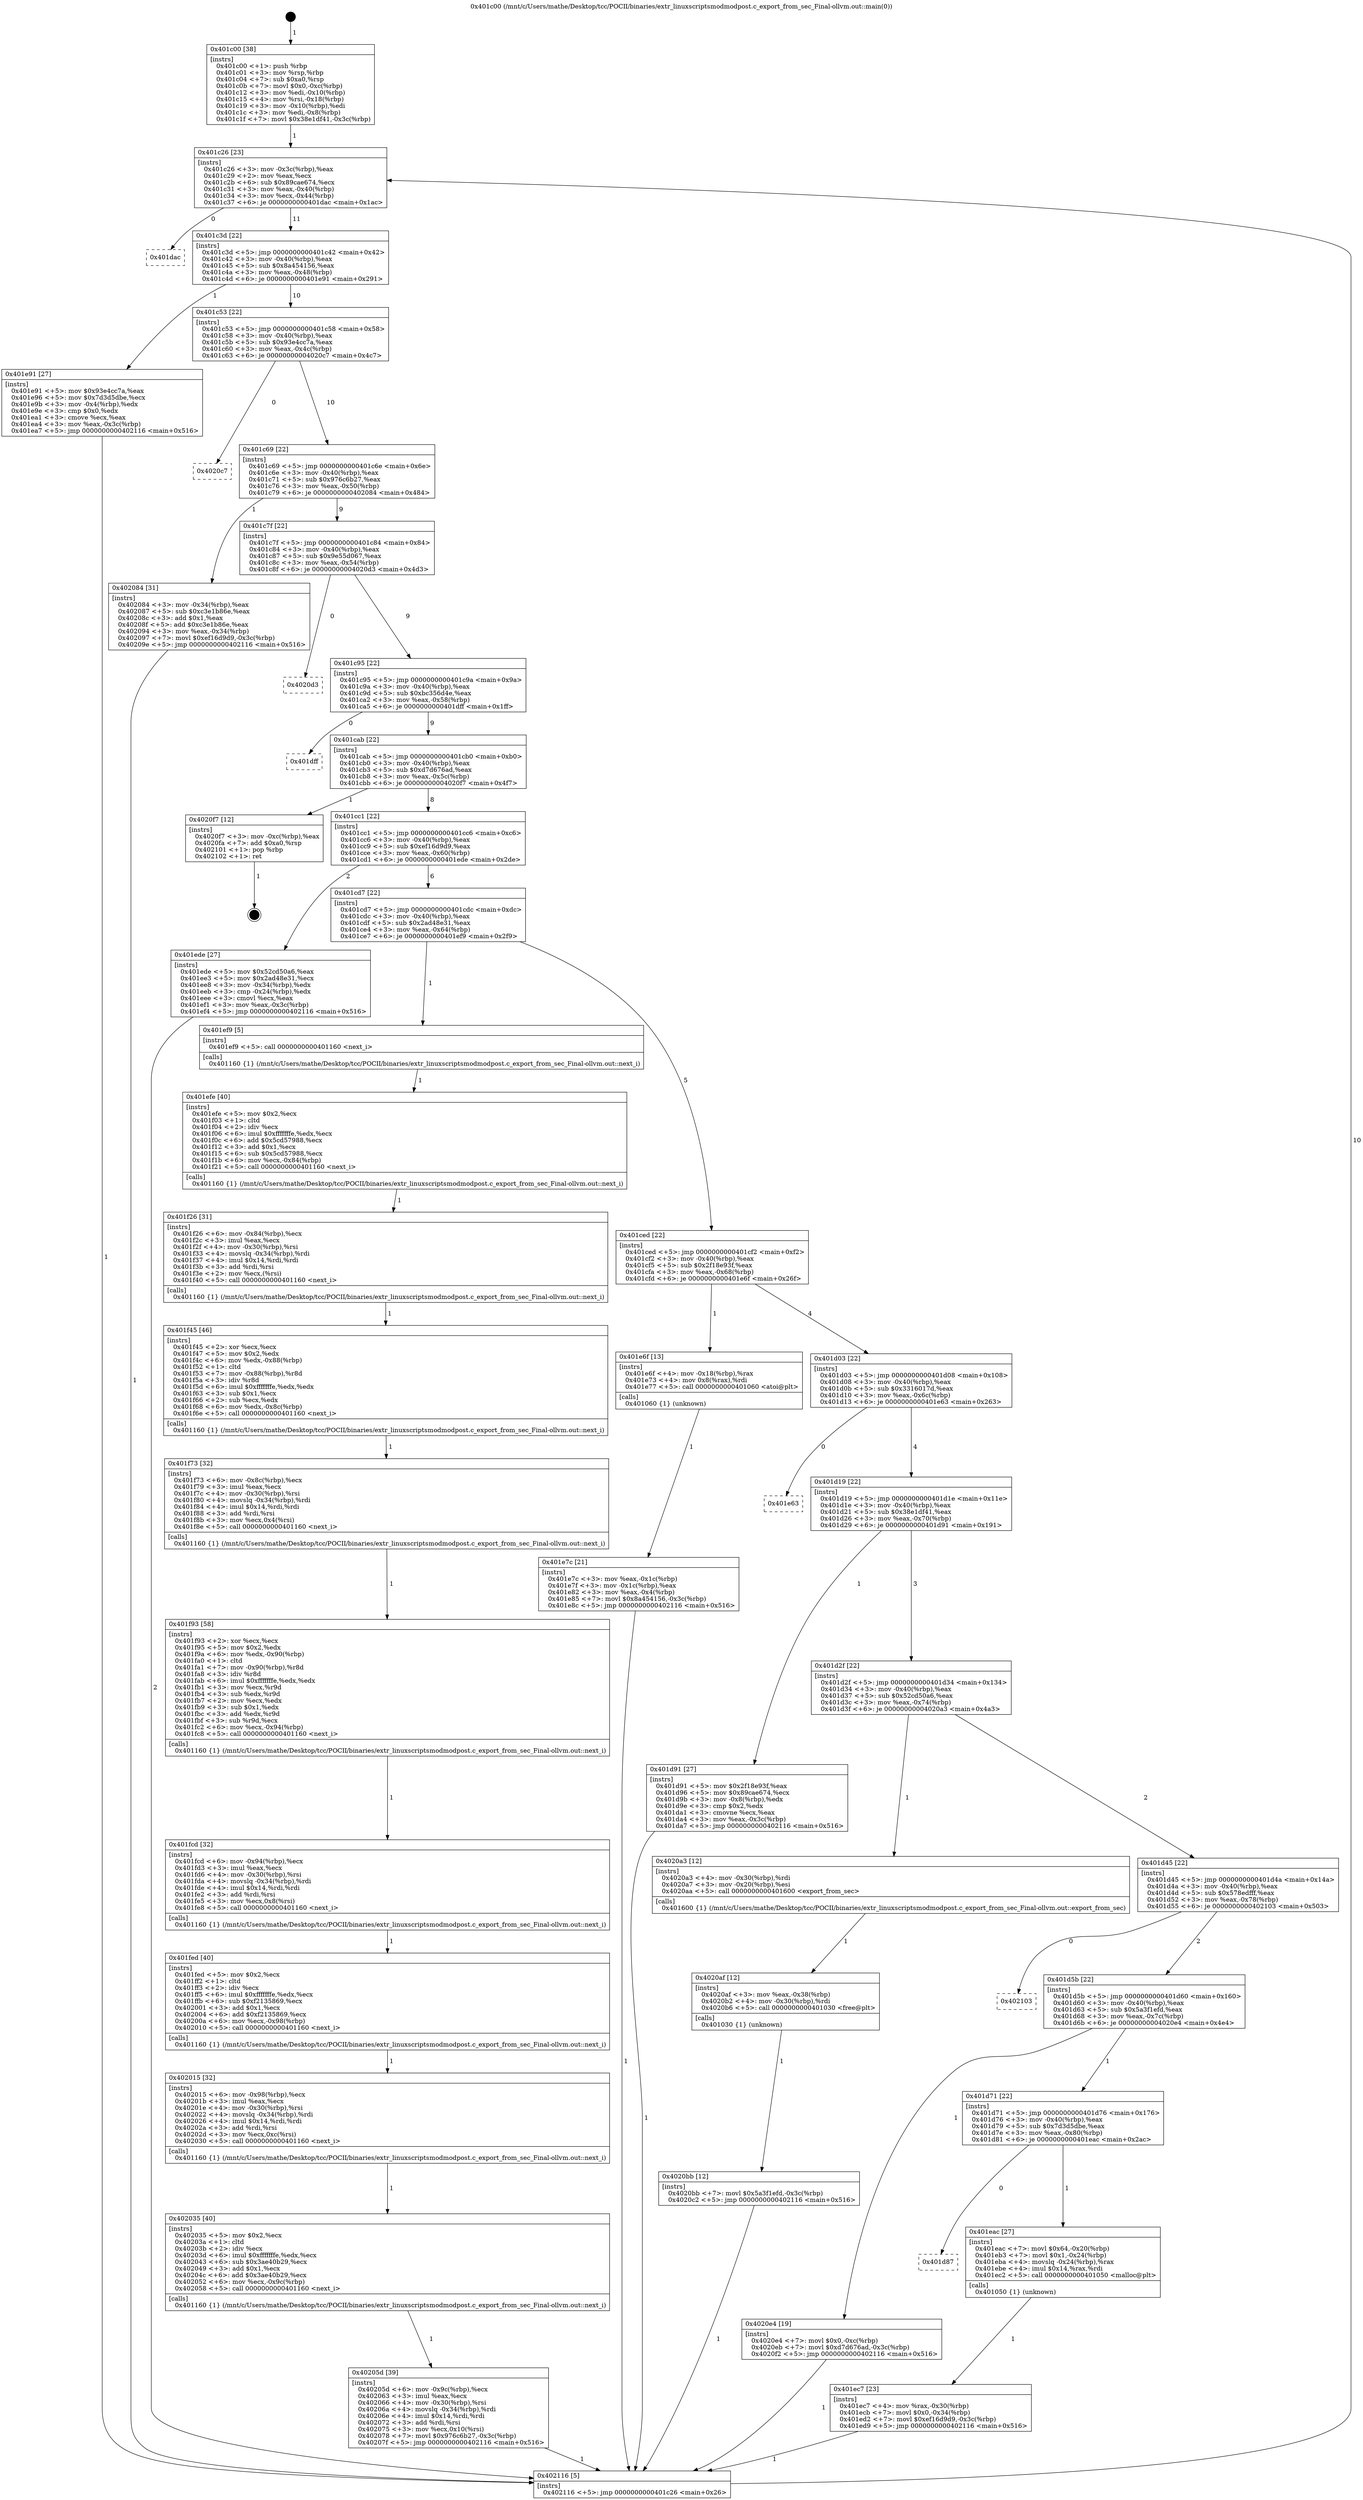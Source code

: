 digraph "0x401c00" {
  label = "0x401c00 (/mnt/c/Users/mathe/Desktop/tcc/POCII/binaries/extr_linuxscriptsmodmodpost.c_export_from_sec_Final-ollvm.out::main(0))"
  labelloc = "t"
  node[shape=record]

  Entry [label="",width=0.3,height=0.3,shape=circle,fillcolor=black,style=filled]
  "0x401c26" [label="{
     0x401c26 [23]\l
     | [instrs]\l
     &nbsp;&nbsp;0x401c26 \<+3\>: mov -0x3c(%rbp),%eax\l
     &nbsp;&nbsp;0x401c29 \<+2\>: mov %eax,%ecx\l
     &nbsp;&nbsp;0x401c2b \<+6\>: sub $0x89cae674,%ecx\l
     &nbsp;&nbsp;0x401c31 \<+3\>: mov %eax,-0x40(%rbp)\l
     &nbsp;&nbsp;0x401c34 \<+3\>: mov %ecx,-0x44(%rbp)\l
     &nbsp;&nbsp;0x401c37 \<+6\>: je 0000000000401dac \<main+0x1ac\>\l
  }"]
  "0x401dac" [label="{
     0x401dac\l
  }", style=dashed]
  "0x401c3d" [label="{
     0x401c3d [22]\l
     | [instrs]\l
     &nbsp;&nbsp;0x401c3d \<+5\>: jmp 0000000000401c42 \<main+0x42\>\l
     &nbsp;&nbsp;0x401c42 \<+3\>: mov -0x40(%rbp),%eax\l
     &nbsp;&nbsp;0x401c45 \<+5\>: sub $0x8a454156,%eax\l
     &nbsp;&nbsp;0x401c4a \<+3\>: mov %eax,-0x48(%rbp)\l
     &nbsp;&nbsp;0x401c4d \<+6\>: je 0000000000401e91 \<main+0x291\>\l
  }"]
  Exit [label="",width=0.3,height=0.3,shape=circle,fillcolor=black,style=filled,peripheries=2]
  "0x401e91" [label="{
     0x401e91 [27]\l
     | [instrs]\l
     &nbsp;&nbsp;0x401e91 \<+5\>: mov $0x93e4cc7a,%eax\l
     &nbsp;&nbsp;0x401e96 \<+5\>: mov $0x7d3d5dbe,%ecx\l
     &nbsp;&nbsp;0x401e9b \<+3\>: mov -0x4(%rbp),%edx\l
     &nbsp;&nbsp;0x401e9e \<+3\>: cmp $0x0,%edx\l
     &nbsp;&nbsp;0x401ea1 \<+3\>: cmove %ecx,%eax\l
     &nbsp;&nbsp;0x401ea4 \<+3\>: mov %eax,-0x3c(%rbp)\l
     &nbsp;&nbsp;0x401ea7 \<+5\>: jmp 0000000000402116 \<main+0x516\>\l
  }"]
  "0x401c53" [label="{
     0x401c53 [22]\l
     | [instrs]\l
     &nbsp;&nbsp;0x401c53 \<+5\>: jmp 0000000000401c58 \<main+0x58\>\l
     &nbsp;&nbsp;0x401c58 \<+3\>: mov -0x40(%rbp),%eax\l
     &nbsp;&nbsp;0x401c5b \<+5\>: sub $0x93e4cc7a,%eax\l
     &nbsp;&nbsp;0x401c60 \<+3\>: mov %eax,-0x4c(%rbp)\l
     &nbsp;&nbsp;0x401c63 \<+6\>: je 00000000004020c7 \<main+0x4c7\>\l
  }"]
  "0x4020bb" [label="{
     0x4020bb [12]\l
     | [instrs]\l
     &nbsp;&nbsp;0x4020bb \<+7\>: movl $0x5a3f1efd,-0x3c(%rbp)\l
     &nbsp;&nbsp;0x4020c2 \<+5\>: jmp 0000000000402116 \<main+0x516\>\l
  }"]
  "0x4020c7" [label="{
     0x4020c7\l
  }", style=dashed]
  "0x401c69" [label="{
     0x401c69 [22]\l
     | [instrs]\l
     &nbsp;&nbsp;0x401c69 \<+5\>: jmp 0000000000401c6e \<main+0x6e\>\l
     &nbsp;&nbsp;0x401c6e \<+3\>: mov -0x40(%rbp),%eax\l
     &nbsp;&nbsp;0x401c71 \<+5\>: sub $0x976c6b27,%eax\l
     &nbsp;&nbsp;0x401c76 \<+3\>: mov %eax,-0x50(%rbp)\l
     &nbsp;&nbsp;0x401c79 \<+6\>: je 0000000000402084 \<main+0x484\>\l
  }"]
  "0x4020af" [label="{
     0x4020af [12]\l
     | [instrs]\l
     &nbsp;&nbsp;0x4020af \<+3\>: mov %eax,-0x38(%rbp)\l
     &nbsp;&nbsp;0x4020b2 \<+4\>: mov -0x30(%rbp),%rdi\l
     &nbsp;&nbsp;0x4020b6 \<+5\>: call 0000000000401030 \<free@plt\>\l
     | [calls]\l
     &nbsp;&nbsp;0x401030 \{1\} (unknown)\l
  }"]
  "0x402084" [label="{
     0x402084 [31]\l
     | [instrs]\l
     &nbsp;&nbsp;0x402084 \<+3\>: mov -0x34(%rbp),%eax\l
     &nbsp;&nbsp;0x402087 \<+5\>: sub $0xc3e1b86e,%eax\l
     &nbsp;&nbsp;0x40208c \<+3\>: add $0x1,%eax\l
     &nbsp;&nbsp;0x40208f \<+5\>: add $0xc3e1b86e,%eax\l
     &nbsp;&nbsp;0x402094 \<+3\>: mov %eax,-0x34(%rbp)\l
     &nbsp;&nbsp;0x402097 \<+7\>: movl $0xef16d9d9,-0x3c(%rbp)\l
     &nbsp;&nbsp;0x40209e \<+5\>: jmp 0000000000402116 \<main+0x516\>\l
  }"]
  "0x401c7f" [label="{
     0x401c7f [22]\l
     | [instrs]\l
     &nbsp;&nbsp;0x401c7f \<+5\>: jmp 0000000000401c84 \<main+0x84\>\l
     &nbsp;&nbsp;0x401c84 \<+3\>: mov -0x40(%rbp),%eax\l
     &nbsp;&nbsp;0x401c87 \<+5\>: sub $0x9e55d067,%eax\l
     &nbsp;&nbsp;0x401c8c \<+3\>: mov %eax,-0x54(%rbp)\l
     &nbsp;&nbsp;0x401c8f \<+6\>: je 00000000004020d3 \<main+0x4d3\>\l
  }"]
  "0x40205d" [label="{
     0x40205d [39]\l
     | [instrs]\l
     &nbsp;&nbsp;0x40205d \<+6\>: mov -0x9c(%rbp),%ecx\l
     &nbsp;&nbsp;0x402063 \<+3\>: imul %eax,%ecx\l
     &nbsp;&nbsp;0x402066 \<+4\>: mov -0x30(%rbp),%rsi\l
     &nbsp;&nbsp;0x40206a \<+4\>: movslq -0x34(%rbp),%rdi\l
     &nbsp;&nbsp;0x40206e \<+4\>: imul $0x14,%rdi,%rdi\l
     &nbsp;&nbsp;0x402072 \<+3\>: add %rdi,%rsi\l
     &nbsp;&nbsp;0x402075 \<+3\>: mov %ecx,0x10(%rsi)\l
     &nbsp;&nbsp;0x402078 \<+7\>: movl $0x976c6b27,-0x3c(%rbp)\l
     &nbsp;&nbsp;0x40207f \<+5\>: jmp 0000000000402116 \<main+0x516\>\l
  }"]
  "0x4020d3" [label="{
     0x4020d3\l
  }", style=dashed]
  "0x401c95" [label="{
     0x401c95 [22]\l
     | [instrs]\l
     &nbsp;&nbsp;0x401c95 \<+5\>: jmp 0000000000401c9a \<main+0x9a\>\l
     &nbsp;&nbsp;0x401c9a \<+3\>: mov -0x40(%rbp),%eax\l
     &nbsp;&nbsp;0x401c9d \<+5\>: sub $0xbc356d4e,%eax\l
     &nbsp;&nbsp;0x401ca2 \<+3\>: mov %eax,-0x58(%rbp)\l
     &nbsp;&nbsp;0x401ca5 \<+6\>: je 0000000000401dff \<main+0x1ff\>\l
  }"]
  "0x402035" [label="{
     0x402035 [40]\l
     | [instrs]\l
     &nbsp;&nbsp;0x402035 \<+5\>: mov $0x2,%ecx\l
     &nbsp;&nbsp;0x40203a \<+1\>: cltd\l
     &nbsp;&nbsp;0x40203b \<+2\>: idiv %ecx\l
     &nbsp;&nbsp;0x40203d \<+6\>: imul $0xfffffffe,%edx,%ecx\l
     &nbsp;&nbsp;0x402043 \<+6\>: sub $0x3ae40b29,%ecx\l
     &nbsp;&nbsp;0x402049 \<+3\>: add $0x1,%ecx\l
     &nbsp;&nbsp;0x40204c \<+6\>: add $0x3ae40b29,%ecx\l
     &nbsp;&nbsp;0x402052 \<+6\>: mov %ecx,-0x9c(%rbp)\l
     &nbsp;&nbsp;0x402058 \<+5\>: call 0000000000401160 \<next_i\>\l
     | [calls]\l
     &nbsp;&nbsp;0x401160 \{1\} (/mnt/c/Users/mathe/Desktop/tcc/POCII/binaries/extr_linuxscriptsmodmodpost.c_export_from_sec_Final-ollvm.out::next_i)\l
  }"]
  "0x401dff" [label="{
     0x401dff\l
  }", style=dashed]
  "0x401cab" [label="{
     0x401cab [22]\l
     | [instrs]\l
     &nbsp;&nbsp;0x401cab \<+5\>: jmp 0000000000401cb0 \<main+0xb0\>\l
     &nbsp;&nbsp;0x401cb0 \<+3\>: mov -0x40(%rbp),%eax\l
     &nbsp;&nbsp;0x401cb3 \<+5\>: sub $0xd7d676ad,%eax\l
     &nbsp;&nbsp;0x401cb8 \<+3\>: mov %eax,-0x5c(%rbp)\l
     &nbsp;&nbsp;0x401cbb \<+6\>: je 00000000004020f7 \<main+0x4f7\>\l
  }"]
  "0x402015" [label="{
     0x402015 [32]\l
     | [instrs]\l
     &nbsp;&nbsp;0x402015 \<+6\>: mov -0x98(%rbp),%ecx\l
     &nbsp;&nbsp;0x40201b \<+3\>: imul %eax,%ecx\l
     &nbsp;&nbsp;0x40201e \<+4\>: mov -0x30(%rbp),%rsi\l
     &nbsp;&nbsp;0x402022 \<+4\>: movslq -0x34(%rbp),%rdi\l
     &nbsp;&nbsp;0x402026 \<+4\>: imul $0x14,%rdi,%rdi\l
     &nbsp;&nbsp;0x40202a \<+3\>: add %rdi,%rsi\l
     &nbsp;&nbsp;0x40202d \<+3\>: mov %ecx,0xc(%rsi)\l
     &nbsp;&nbsp;0x402030 \<+5\>: call 0000000000401160 \<next_i\>\l
     | [calls]\l
     &nbsp;&nbsp;0x401160 \{1\} (/mnt/c/Users/mathe/Desktop/tcc/POCII/binaries/extr_linuxscriptsmodmodpost.c_export_from_sec_Final-ollvm.out::next_i)\l
  }"]
  "0x4020f7" [label="{
     0x4020f7 [12]\l
     | [instrs]\l
     &nbsp;&nbsp;0x4020f7 \<+3\>: mov -0xc(%rbp),%eax\l
     &nbsp;&nbsp;0x4020fa \<+7\>: add $0xa0,%rsp\l
     &nbsp;&nbsp;0x402101 \<+1\>: pop %rbp\l
     &nbsp;&nbsp;0x402102 \<+1\>: ret\l
  }"]
  "0x401cc1" [label="{
     0x401cc1 [22]\l
     | [instrs]\l
     &nbsp;&nbsp;0x401cc1 \<+5\>: jmp 0000000000401cc6 \<main+0xc6\>\l
     &nbsp;&nbsp;0x401cc6 \<+3\>: mov -0x40(%rbp),%eax\l
     &nbsp;&nbsp;0x401cc9 \<+5\>: sub $0xef16d9d9,%eax\l
     &nbsp;&nbsp;0x401cce \<+3\>: mov %eax,-0x60(%rbp)\l
     &nbsp;&nbsp;0x401cd1 \<+6\>: je 0000000000401ede \<main+0x2de\>\l
  }"]
  "0x401fed" [label="{
     0x401fed [40]\l
     | [instrs]\l
     &nbsp;&nbsp;0x401fed \<+5\>: mov $0x2,%ecx\l
     &nbsp;&nbsp;0x401ff2 \<+1\>: cltd\l
     &nbsp;&nbsp;0x401ff3 \<+2\>: idiv %ecx\l
     &nbsp;&nbsp;0x401ff5 \<+6\>: imul $0xfffffffe,%edx,%ecx\l
     &nbsp;&nbsp;0x401ffb \<+6\>: sub $0xf2135869,%ecx\l
     &nbsp;&nbsp;0x402001 \<+3\>: add $0x1,%ecx\l
     &nbsp;&nbsp;0x402004 \<+6\>: add $0xf2135869,%ecx\l
     &nbsp;&nbsp;0x40200a \<+6\>: mov %ecx,-0x98(%rbp)\l
     &nbsp;&nbsp;0x402010 \<+5\>: call 0000000000401160 \<next_i\>\l
     | [calls]\l
     &nbsp;&nbsp;0x401160 \{1\} (/mnt/c/Users/mathe/Desktop/tcc/POCII/binaries/extr_linuxscriptsmodmodpost.c_export_from_sec_Final-ollvm.out::next_i)\l
  }"]
  "0x401ede" [label="{
     0x401ede [27]\l
     | [instrs]\l
     &nbsp;&nbsp;0x401ede \<+5\>: mov $0x52cd50a6,%eax\l
     &nbsp;&nbsp;0x401ee3 \<+5\>: mov $0x2ad48e31,%ecx\l
     &nbsp;&nbsp;0x401ee8 \<+3\>: mov -0x34(%rbp),%edx\l
     &nbsp;&nbsp;0x401eeb \<+3\>: cmp -0x24(%rbp),%edx\l
     &nbsp;&nbsp;0x401eee \<+3\>: cmovl %ecx,%eax\l
     &nbsp;&nbsp;0x401ef1 \<+3\>: mov %eax,-0x3c(%rbp)\l
     &nbsp;&nbsp;0x401ef4 \<+5\>: jmp 0000000000402116 \<main+0x516\>\l
  }"]
  "0x401cd7" [label="{
     0x401cd7 [22]\l
     | [instrs]\l
     &nbsp;&nbsp;0x401cd7 \<+5\>: jmp 0000000000401cdc \<main+0xdc\>\l
     &nbsp;&nbsp;0x401cdc \<+3\>: mov -0x40(%rbp),%eax\l
     &nbsp;&nbsp;0x401cdf \<+5\>: sub $0x2ad48e31,%eax\l
     &nbsp;&nbsp;0x401ce4 \<+3\>: mov %eax,-0x64(%rbp)\l
     &nbsp;&nbsp;0x401ce7 \<+6\>: je 0000000000401ef9 \<main+0x2f9\>\l
  }"]
  "0x401fcd" [label="{
     0x401fcd [32]\l
     | [instrs]\l
     &nbsp;&nbsp;0x401fcd \<+6\>: mov -0x94(%rbp),%ecx\l
     &nbsp;&nbsp;0x401fd3 \<+3\>: imul %eax,%ecx\l
     &nbsp;&nbsp;0x401fd6 \<+4\>: mov -0x30(%rbp),%rsi\l
     &nbsp;&nbsp;0x401fda \<+4\>: movslq -0x34(%rbp),%rdi\l
     &nbsp;&nbsp;0x401fde \<+4\>: imul $0x14,%rdi,%rdi\l
     &nbsp;&nbsp;0x401fe2 \<+3\>: add %rdi,%rsi\l
     &nbsp;&nbsp;0x401fe5 \<+3\>: mov %ecx,0x8(%rsi)\l
     &nbsp;&nbsp;0x401fe8 \<+5\>: call 0000000000401160 \<next_i\>\l
     | [calls]\l
     &nbsp;&nbsp;0x401160 \{1\} (/mnt/c/Users/mathe/Desktop/tcc/POCII/binaries/extr_linuxscriptsmodmodpost.c_export_from_sec_Final-ollvm.out::next_i)\l
  }"]
  "0x401ef9" [label="{
     0x401ef9 [5]\l
     | [instrs]\l
     &nbsp;&nbsp;0x401ef9 \<+5\>: call 0000000000401160 \<next_i\>\l
     | [calls]\l
     &nbsp;&nbsp;0x401160 \{1\} (/mnt/c/Users/mathe/Desktop/tcc/POCII/binaries/extr_linuxscriptsmodmodpost.c_export_from_sec_Final-ollvm.out::next_i)\l
  }"]
  "0x401ced" [label="{
     0x401ced [22]\l
     | [instrs]\l
     &nbsp;&nbsp;0x401ced \<+5\>: jmp 0000000000401cf2 \<main+0xf2\>\l
     &nbsp;&nbsp;0x401cf2 \<+3\>: mov -0x40(%rbp),%eax\l
     &nbsp;&nbsp;0x401cf5 \<+5\>: sub $0x2f18e93f,%eax\l
     &nbsp;&nbsp;0x401cfa \<+3\>: mov %eax,-0x68(%rbp)\l
     &nbsp;&nbsp;0x401cfd \<+6\>: je 0000000000401e6f \<main+0x26f\>\l
  }"]
  "0x401f93" [label="{
     0x401f93 [58]\l
     | [instrs]\l
     &nbsp;&nbsp;0x401f93 \<+2\>: xor %ecx,%ecx\l
     &nbsp;&nbsp;0x401f95 \<+5\>: mov $0x2,%edx\l
     &nbsp;&nbsp;0x401f9a \<+6\>: mov %edx,-0x90(%rbp)\l
     &nbsp;&nbsp;0x401fa0 \<+1\>: cltd\l
     &nbsp;&nbsp;0x401fa1 \<+7\>: mov -0x90(%rbp),%r8d\l
     &nbsp;&nbsp;0x401fa8 \<+3\>: idiv %r8d\l
     &nbsp;&nbsp;0x401fab \<+6\>: imul $0xfffffffe,%edx,%edx\l
     &nbsp;&nbsp;0x401fb1 \<+3\>: mov %ecx,%r9d\l
     &nbsp;&nbsp;0x401fb4 \<+3\>: sub %edx,%r9d\l
     &nbsp;&nbsp;0x401fb7 \<+2\>: mov %ecx,%edx\l
     &nbsp;&nbsp;0x401fb9 \<+3\>: sub $0x1,%edx\l
     &nbsp;&nbsp;0x401fbc \<+3\>: add %edx,%r9d\l
     &nbsp;&nbsp;0x401fbf \<+3\>: sub %r9d,%ecx\l
     &nbsp;&nbsp;0x401fc2 \<+6\>: mov %ecx,-0x94(%rbp)\l
     &nbsp;&nbsp;0x401fc8 \<+5\>: call 0000000000401160 \<next_i\>\l
     | [calls]\l
     &nbsp;&nbsp;0x401160 \{1\} (/mnt/c/Users/mathe/Desktop/tcc/POCII/binaries/extr_linuxscriptsmodmodpost.c_export_from_sec_Final-ollvm.out::next_i)\l
  }"]
  "0x401e6f" [label="{
     0x401e6f [13]\l
     | [instrs]\l
     &nbsp;&nbsp;0x401e6f \<+4\>: mov -0x18(%rbp),%rax\l
     &nbsp;&nbsp;0x401e73 \<+4\>: mov 0x8(%rax),%rdi\l
     &nbsp;&nbsp;0x401e77 \<+5\>: call 0000000000401060 \<atoi@plt\>\l
     | [calls]\l
     &nbsp;&nbsp;0x401060 \{1\} (unknown)\l
  }"]
  "0x401d03" [label="{
     0x401d03 [22]\l
     | [instrs]\l
     &nbsp;&nbsp;0x401d03 \<+5\>: jmp 0000000000401d08 \<main+0x108\>\l
     &nbsp;&nbsp;0x401d08 \<+3\>: mov -0x40(%rbp),%eax\l
     &nbsp;&nbsp;0x401d0b \<+5\>: sub $0x3316017d,%eax\l
     &nbsp;&nbsp;0x401d10 \<+3\>: mov %eax,-0x6c(%rbp)\l
     &nbsp;&nbsp;0x401d13 \<+6\>: je 0000000000401e63 \<main+0x263\>\l
  }"]
  "0x401f73" [label="{
     0x401f73 [32]\l
     | [instrs]\l
     &nbsp;&nbsp;0x401f73 \<+6\>: mov -0x8c(%rbp),%ecx\l
     &nbsp;&nbsp;0x401f79 \<+3\>: imul %eax,%ecx\l
     &nbsp;&nbsp;0x401f7c \<+4\>: mov -0x30(%rbp),%rsi\l
     &nbsp;&nbsp;0x401f80 \<+4\>: movslq -0x34(%rbp),%rdi\l
     &nbsp;&nbsp;0x401f84 \<+4\>: imul $0x14,%rdi,%rdi\l
     &nbsp;&nbsp;0x401f88 \<+3\>: add %rdi,%rsi\l
     &nbsp;&nbsp;0x401f8b \<+3\>: mov %ecx,0x4(%rsi)\l
     &nbsp;&nbsp;0x401f8e \<+5\>: call 0000000000401160 \<next_i\>\l
     | [calls]\l
     &nbsp;&nbsp;0x401160 \{1\} (/mnt/c/Users/mathe/Desktop/tcc/POCII/binaries/extr_linuxscriptsmodmodpost.c_export_from_sec_Final-ollvm.out::next_i)\l
  }"]
  "0x401e63" [label="{
     0x401e63\l
  }", style=dashed]
  "0x401d19" [label="{
     0x401d19 [22]\l
     | [instrs]\l
     &nbsp;&nbsp;0x401d19 \<+5\>: jmp 0000000000401d1e \<main+0x11e\>\l
     &nbsp;&nbsp;0x401d1e \<+3\>: mov -0x40(%rbp),%eax\l
     &nbsp;&nbsp;0x401d21 \<+5\>: sub $0x38e1df41,%eax\l
     &nbsp;&nbsp;0x401d26 \<+3\>: mov %eax,-0x70(%rbp)\l
     &nbsp;&nbsp;0x401d29 \<+6\>: je 0000000000401d91 \<main+0x191\>\l
  }"]
  "0x401f45" [label="{
     0x401f45 [46]\l
     | [instrs]\l
     &nbsp;&nbsp;0x401f45 \<+2\>: xor %ecx,%ecx\l
     &nbsp;&nbsp;0x401f47 \<+5\>: mov $0x2,%edx\l
     &nbsp;&nbsp;0x401f4c \<+6\>: mov %edx,-0x88(%rbp)\l
     &nbsp;&nbsp;0x401f52 \<+1\>: cltd\l
     &nbsp;&nbsp;0x401f53 \<+7\>: mov -0x88(%rbp),%r8d\l
     &nbsp;&nbsp;0x401f5a \<+3\>: idiv %r8d\l
     &nbsp;&nbsp;0x401f5d \<+6\>: imul $0xfffffffe,%edx,%edx\l
     &nbsp;&nbsp;0x401f63 \<+3\>: sub $0x1,%ecx\l
     &nbsp;&nbsp;0x401f66 \<+2\>: sub %ecx,%edx\l
     &nbsp;&nbsp;0x401f68 \<+6\>: mov %edx,-0x8c(%rbp)\l
     &nbsp;&nbsp;0x401f6e \<+5\>: call 0000000000401160 \<next_i\>\l
     | [calls]\l
     &nbsp;&nbsp;0x401160 \{1\} (/mnt/c/Users/mathe/Desktop/tcc/POCII/binaries/extr_linuxscriptsmodmodpost.c_export_from_sec_Final-ollvm.out::next_i)\l
  }"]
  "0x401d91" [label="{
     0x401d91 [27]\l
     | [instrs]\l
     &nbsp;&nbsp;0x401d91 \<+5\>: mov $0x2f18e93f,%eax\l
     &nbsp;&nbsp;0x401d96 \<+5\>: mov $0x89cae674,%ecx\l
     &nbsp;&nbsp;0x401d9b \<+3\>: mov -0x8(%rbp),%edx\l
     &nbsp;&nbsp;0x401d9e \<+3\>: cmp $0x2,%edx\l
     &nbsp;&nbsp;0x401da1 \<+3\>: cmovne %ecx,%eax\l
     &nbsp;&nbsp;0x401da4 \<+3\>: mov %eax,-0x3c(%rbp)\l
     &nbsp;&nbsp;0x401da7 \<+5\>: jmp 0000000000402116 \<main+0x516\>\l
  }"]
  "0x401d2f" [label="{
     0x401d2f [22]\l
     | [instrs]\l
     &nbsp;&nbsp;0x401d2f \<+5\>: jmp 0000000000401d34 \<main+0x134\>\l
     &nbsp;&nbsp;0x401d34 \<+3\>: mov -0x40(%rbp),%eax\l
     &nbsp;&nbsp;0x401d37 \<+5\>: sub $0x52cd50a6,%eax\l
     &nbsp;&nbsp;0x401d3c \<+3\>: mov %eax,-0x74(%rbp)\l
     &nbsp;&nbsp;0x401d3f \<+6\>: je 00000000004020a3 \<main+0x4a3\>\l
  }"]
  "0x402116" [label="{
     0x402116 [5]\l
     | [instrs]\l
     &nbsp;&nbsp;0x402116 \<+5\>: jmp 0000000000401c26 \<main+0x26\>\l
  }"]
  "0x401c00" [label="{
     0x401c00 [38]\l
     | [instrs]\l
     &nbsp;&nbsp;0x401c00 \<+1\>: push %rbp\l
     &nbsp;&nbsp;0x401c01 \<+3\>: mov %rsp,%rbp\l
     &nbsp;&nbsp;0x401c04 \<+7\>: sub $0xa0,%rsp\l
     &nbsp;&nbsp;0x401c0b \<+7\>: movl $0x0,-0xc(%rbp)\l
     &nbsp;&nbsp;0x401c12 \<+3\>: mov %edi,-0x10(%rbp)\l
     &nbsp;&nbsp;0x401c15 \<+4\>: mov %rsi,-0x18(%rbp)\l
     &nbsp;&nbsp;0x401c19 \<+3\>: mov -0x10(%rbp),%edi\l
     &nbsp;&nbsp;0x401c1c \<+3\>: mov %edi,-0x8(%rbp)\l
     &nbsp;&nbsp;0x401c1f \<+7\>: movl $0x38e1df41,-0x3c(%rbp)\l
  }"]
  "0x401e7c" [label="{
     0x401e7c [21]\l
     | [instrs]\l
     &nbsp;&nbsp;0x401e7c \<+3\>: mov %eax,-0x1c(%rbp)\l
     &nbsp;&nbsp;0x401e7f \<+3\>: mov -0x1c(%rbp),%eax\l
     &nbsp;&nbsp;0x401e82 \<+3\>: mov %eax,-0x4(%rbp)\l
     &nbsp;&nbsp;0x401e85 \<+7\>: movl $0x8a454156,-0x3c(%rbp)\l
     &nbsp;&nbsp;0x401e8c \<+5\>: jmp 0000000000402116 \<main+0x516\>\l
  }"]
  "0x401f26" [label="{
     0x401f26 [31]\l
     | [instrs]\l
     &nbsp;&nbsp;0x401f26 \<+6\>: mov -0x84(%rbp),%ecx\l
     &nbsp;&nbsp;0x401f2c \<+3\>: imul %eax,%ecx\l
     &nbsp;&nbsp;0x401f2f \<+4\>: mov -0x30(%rbp),%rsi\l
     &nbsp;&nbsp;0x401f33 \<+4\>: movslq -0x34(%rbp),%rdi\l
     &nbsp;&nbsp;0x401f37 \<+4\>: imul $0x14,%rdi,%rdi\l
     &nbsp;&nbsp;0x401f3b \<+3\>: add %rdi,%rsi\l
     &nbsp;&nbsp;0x401f3e \<+2\>: mov %ecx,(%rsi)\l
     &nbsp;&nbsp;0x401f40 \<+5\>: call 0000000000401160 \<next_i\>\l
     | [calls]\l
     &nbsp;&nbsp;0x401160 \{1\} (/mnt/c/Users/mathe/Desktop/tcc/POCII/binaries/extr_linuxscriptsmodmodpost.c_export_from_sec_Final-ollvm.out::next_i)\l
  }"]
  "0x4020a3" [label="{
     0x4020a3 [12]\l
     | [instrs]\l
     &nbsp;&nbsp;0x4020a3 \<+4\>: mov -0x30(%rbp),%rdi\l
     &nbsp;&nbsp;0x4020a7 \<+3\>: mov -0x20(%rbp),%esi\l
     &nbsp;&nbsp;0x4020aa \<+5\>: call 0000000000401600 \<export_from_sec\>\l
     | [calls]\l
     &nbsp;&nbsp;0x401600 \{1\} (/mnt/c/Users/mathe/Desktop/tcc/POCII/binaries/extr_linuxscriptsmodmodpost.c_export_from_sec_Final-ollvm.out::export_from_sec)\l
  }"]
  "0x401d45" [label="{
     0x401d45 [22]\l
     | [instrs]\l
     &nbsp;&nbsp;0x401d45 \<+5\>: jmp 0000000000401d4a \<main+0x14a\>\l
     &nbsp;&nbsp;0x401d4a \<+3\>: mov -0x40(%rbp),%eax\l
     &nbsp;&nbsp;0x401d4d \<+5\>: sub $0x578edfff,%eax\l
     &nbsp;&nbsp;0x401d52 \<+3\>: mov %eax,-0x78(%rbp)\l
     &nbsp;&nbsp;0x401d55 \<+6\>: je 0000000000402103 \<main+0x503\>\l
  }"]
  "0x401efe" [label="{
     0x401efe [40]\l
     | [instrs]\l
     &nbsp;&nbsp;0x401efe \<+5\>: mov $0x2,%ecx\l
     &nbsp;&nbsp;0x401f03 \<+1\>: cltd\l
     &nbsp;&nbsp;0x401f04 \<+2\>: idiv %ecx\l
     &nbsp;&nbsp;0x401f06 \<+6\>: imul $0xfffffffe,%edx,%ecx\l
     &nbsp;&nbsp;0x401f0c \<+6\>: add $0x5cd57988,%ecx\l
     &nbsp;&nbsp;0x401f12 \<+3\>: add $0x1,%ecx\l
     &nbsp;&nbsp;0x401f15 \<+6\>: sub $0x5cd57988,%ecx\l
     &nbsp;&nbsp;0x401f1b \<+6\>: mov %ecx,-0x84(%rbp)\l
     &nbsp;&nbsp;0x401f21 \<+5\>: call 0000000000401160 \<next_i\>\l
     | [calls]\l
     &nbsp;&nbsp;0x401160 \{1\} (/mnt/c/Users/mathe/Desktop/tcc/POCII/binaries/extr_linuxscriptsmodmodpost.c_export_from_sec_Final-ollvm.out::next_i)\l
  }"]
  "0x402103" [label="{
     0x402103\l
  }", style=dashed]
  "0x401d5b" [label="{
     0x401d5b [22]\l
     | [instrs]\l
     &nbsp;&nbsp;0x401d5b \<+5\>: jmp 0000000000401d60 \<main+0x160\>\l
     &nbsp;&nbsp;0x401d60 \<+3\>: mov -0x40(%rbp),%eax\l
     &nbsp;&nbsp;0x401d63 \<+5\>: sub $0x5a3f1efd,%eax\l
     &nbsp;&nbsp;0x401d68 \<+3\>: mov %eax,-0x7c(%rbp)\l
     &nbsp;&nbsp;0x401d6b \<+6\>: je 00000000004020e4 \<main+0x4e4\>\l
  }"]
  "0x401ec7" [label="{
     0x401ec7 [23]\l
     | [instrs]\l
     &nbsp;&nbsp;0x401ec7 \<+4\>: mov %rax,-0x30(%rbp)\l
     &nbsp;&nbsp;0x401ecb \<+7\>: movl $0x0,-0x34(%rbp)\l
     &nbsp;&nbsp;0x401ed2 \<+7\>: movl $0xef16d9d9,-0x3c(%rbp)\l
     &nbsp;&nbsp;0x401ed9 \<+5\>: jmp 0000000000402116 \<main+0x516\>\l
  }"]
  "0x4020e4" [label="{
     0x4020e4 [19]\l
     | [instrs]\l
     &nbsp;&nbsp;0x4020e4 \<+7\>: movl $0x0,-0xc(%rbp)\l
     &nbsp;&nbsp;0x4020eb \<+7\>: movl $0xd7d676ad,-0x3c(%rbp)\l
     &nbsp;&nbsp;0x4020f2 \<+5\>: jmp 0000000000402116 \<main+0x516\>\l
  }"]
  "0x401d71" [label="{
     0x401d71 [22]\l
     | [instrs]\l
     &nbsp;&nbsp;0x401d71 \<+5\>: jmp 0000000000401d76 \<main+0x176\>\l
     &nbsp;&nbsp;0x401d76 \<+3\>: mov -0x40(%rbp),%eax\l
     &nbsp;&nbsp;0x401d79 \<+5\>: sub $0x7d3d5dbe,%eax\l
     &nbsp;&nbsp;0x401d7e \<+3\>: mov %eax,-0x80(%rbp)\l
     &nbsp;&nbsp;0x401d81 \<+6\>: je 0000000000401eac \<main+0x2ac\>\l
  }"]
  "0x401d87" [label="{
     0x401d87\l
  }", style=dashed]
  "0x401eac" [label="{
     0x401eac [27]\l
     | [instrs]\l
     &nbsp;&nbsp;0x401eac \<+7\>: movl $0x64,-0x20(%rbp)\l
     &nbsp;&nbsp;0x401eb3 \<+7\>: movl $0x1,-0x24(%rbp)\l
     &nbsp;&nbsp;0x401eba \<+4\>: movslq -0x24(%rbp),%rax\l
     &nbsp;&nbsp;0x401ebe \<+4\>: imul $0x14,%rax,%rdi\l
     &nbsp;&nbsp;0x401ec2 \<+5\>: call 0000000000401050 \<malloc@plt\>\l
     | [calls]\l
     &nbsp;&nbsp;0x401050 \{1\} (unknown)\l
  }"]
  Entry -> "0x401c00" [label=" 1"]
  "0x401c26" -> "0x401dac" [label=" 0"]
  "0x401c26" -> "0x401c3d" [label=" 11"]
  "0x4020f7" -> Exit [label=" 1"]
  "0x401c3d" -> "0x401e91" [label=" 1"]
  "0x401c3d" -> "0x401c53" [label=" 10"]
  "0x4020e4" -> "0x402116" [label=" 1"]
  "0x401c53" -> "0x4020c7" [label=" 0"]
  "0x401c53" -> "0x401c69" [label=" 10"]
  "0x4020bb" -> "0x402116" [label=" 1"]
  "0x401c69" -> "0x402084" [label=" 1"]
  "0x401c69" -> "0x401c7f" [label=" 9"]
  "0x4020af" -> "0x4020bb" [label=" 1"]
  "0x401c7f" -> "0x4020d3" [label=" 0"]
  "0x401c7f" -> "0x401c95" [label=" 9"]
  "0x4020a3" -> "0x4020af" [label=" 1"]
  "0x401c95" -> "0x401dff" [label=" 0"]
  "0x401c95" -> "0x401cab" [label=" 9"]
  "0x402084" -> "0x402116" [label=" 1"]
  "0x401cab" -> "0x4020f7" [label=" 1"]
  "0x401cab" -> "0x401cc1" [label=" 8"]
  "0x40205d" -> "0x402116" [label=" 1"]
  "0x401cc1" -> "0x401ede" [label=" 2"]
  "0x401cc1" -> "0x401cd7" [label=" 6"]
  "0x402035" -> "0x40205d" [label=" 1"]
  "0x401cd7" -> "0x401ef9" [label=" 1"]
  "0x401cd7" -> "0x401ced" [label=" 5"]
  "0x402015" -> "0x402035" [label=" 1"]
  "0x401ced" -> "0x401e6f" [label=" 1"]
  "0x401ced" -> "0x401d03" [label=" 4"]
  "0x401fed" -> "0x402015" [label=" 1"]
  "0x401d03" -> "0x401e63" [label=" 0"]
  "0x401d03" -> "0x401d19" [label=" 4"]
  "0x401fcd" -> "0x401fed" [label=" 1"]
  "0x401d19" -> "0x401d91" [label=" 1"]
  "0x401d19" -> "0x401d2f" [label=" 3"]
  "0x401d91" -> "0x402116" [label=" 1"]
  "0x401c00" -> "0x401c26" [label=" 1"]
  "0x402116" -> "0x401c26" [label=" 10"]
  "0x401e6f" -> "0x401e7c" [label=" 1"]
  "0x401e7c" -> "0x402116" [label=" 1"]
  "0x401e91" -> "0x402116" [label=" 1"]
  "0x401f93" -> "0x401fcd" [label=" 1"]
  "0x401d2f" -> "0x4020a3" [label=" 1"]
  "0x401d2f" -> "0x401d45" [label=" 2"]
  "0x401f73" -> "0x401f93" [label=" 1"]
  "0x401d45" -> "0x402103" [label=" 0"]
  "0x401d45" -> "0x401d5b" [label=" 2"]
  "0x401f45" -> "0x401f73" [label=" 1"]
  "0x401d5b" -> "0x4020e4" [label=" 1"]
  "0x401d5b" -> "0x401d71" [label=" 1"]
  "0x401f26" -> "0x401f45" [label=" 1"]
  "0x401d71" -> "0x401eac" [label=" 1"]
  "0x401d71" -> "0x401d87" [label=" 0"]
  "0x401eac" -> "0x401ec7" [label=" 1"]
  "0x401ec7" -> "0x402116" [label=" 1"]
  "0x401ede" -> "0x402116" [label=" 2"]
  "0x401ef9" -> "0x401efe" [label=" 1"]
  "0x401efe" -> "0x401f26" [label=" 1"]
}
